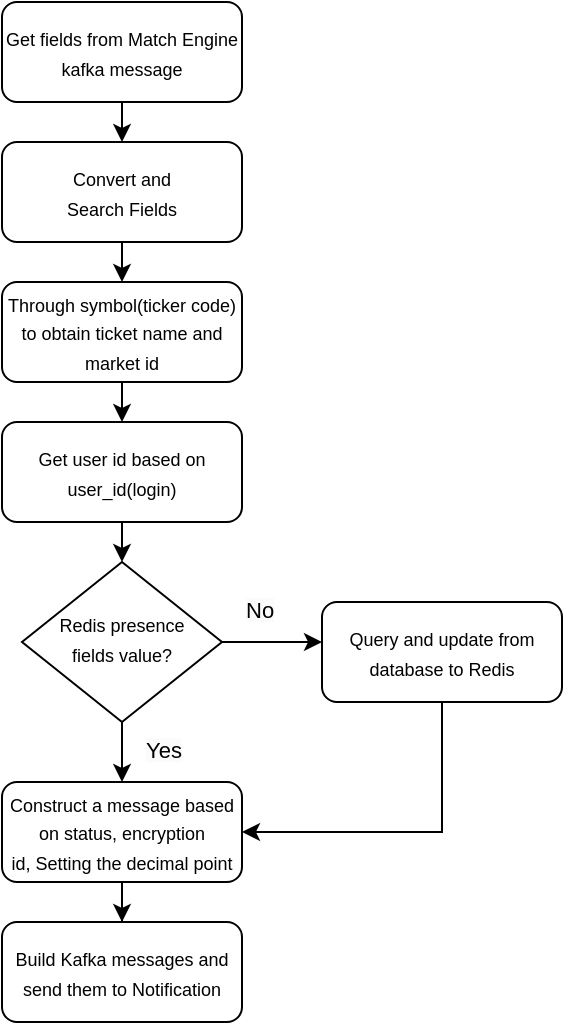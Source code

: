 <mxfile version="22.1.18" type="github">
  <diagram id="C5RBs43oDa-KdzZeNtuy" name="Page-1">
    <mxGraphModel dx="1007" dy="524" grid="0" gridSize="10" guides="1" tooltips="1" connect="1" arrows="1" fold="1" page="1" pageScale="1" pageWidth="827" pageHeight="1169" math="0" shadow="0">
      <root>
        <mxCell id="WIyWlLk6GJQsqaUBKTNV-0" />
        <mxCell id="WIyWlLk6GJQsqaUBKTNV-1" parent="WIyWlLk6GJQsqaUBKTNV-0" />
        <mxCell id="Mno20cvZ8Lr0_dbER1Oe-13" value="" style="edgeStyle=orthogonalEdgeStyle;rounded=0;orthogonalLoop=1;jettySize=auto;html=1;" parent="WIyWlLk6GJQsqaUBKTNV-1" source="WIyWlLk6GJQsqaUBKTNV-10" edge="1">
          <mxGeometry relative="1" as="geometry">
            <mxPoint x="490.0" y="380" as="targetPoint" />
          </mxGeometry>
        </mxCell>
        <mxCell id="Mno20cvZ8Lr0_dbER1Oe-53" value="" style="edgeStyle=orthogonalEdgeStyle;rounded=0;orthogonalLoop=1;jettySize=auto;html=1;" parent="WIyWlLk6GJQsqaUBKTNV-1" source="WIyWlLk6GJQsqaUBKTNV-10" target="Mno20cvZ8Lr0_dbER1Oe-18" edge="1">
          <mxGeometry relative="1" as="geometry" />
        </mxCell>
        <mxCell id="WIyWlLk6GJQsqaUBKTNV-10" value="&lt;font style=&quot;font-size: 9px;&quot;&gt;Redis presence &lt;br&gt;fields value?&lt;/font&gt;" style="rhombus;whiteSpace=wrap;html=1;shadow=0;fontFamily=Helvetica;fontSize=12;align=center;strokeWidth=1;spacing=6;spacingTop=-4;" parent="WIyWlLk6GJQsqaUBKTNV-1" vertex="1">
          <mxGeometry x="340" y="340" width="100" height="80" as="geometry" />
        </mxCell>
        <mxCell id="Mno20cvZ8Lr0_dbER1Oe-10" value="&lt;span style=&quot;color: rgb(0, 0, 0); font-family: Helvetica; font-size: 11px; font-style: normal; font-variant-ligatures: normal; font-variant-caps: normal; font-weight: 400; letter-spacing: normal; orphans: 2; text-align: center; text-indent: 0px; text-transform: none; widows: 2; word-spacing: 0px; -webkit-text-stroke-width: 0px; background-color: rgb(251, 251, 251); text-decoration-thickness: initial; text-decoration-style: initial; text-decoration-color: initial; float: none; display: inline !important;&quot;&gt;Yes&lt;/span&gt;" style="text;whiteSpace=wrap;html=1;" parent="WIyWlLk6GJQsqaUBKTNV-1" vertex="1">
          <mxGeometry x="400" y="420" width="30" height="20" as="geometry" />
        </mxCell>
        <mxCell id="Mno20cvZ8Lr0_dbER1Oe-15" value="&lt;span style=&quot;color: rgb(0, 0, 0); font-family: Helvetica; font-size: 11px; font-style: normal; font-variant-ligatures: normal; font-variant-caps: normal; font-weight: 400; letter-spacing: normal; orphans: 2; text-align: center; text-indent: 0px; text-transform: none; widows: 2; word-spacing: 0px; -webkit-text-stroke-width: 0px; background-color: rgb(251, 251, 251); text-decoration-thickness: initial; text-decoration-style: initial; text-decoration-color: initial; float: none; display: inline !important;&quot;&gt;No&lt;/span&gt;" style="text;whiteSpace=wrap;html=1;" parent="WIyWlLk6GJQsqaUBKTNV-1" vertex="1">
          <mxGeometry x="450" y="350" width="30" height="30" as="geometry" />
        </mxCell>
        <mxCell id="Mno20cvZ8Lr0_dbER1Oe-56" value="" style="edgeStyle=orthogonalEdgeStyle;rounded=0;orthogonalLoop=1;jettySize=auto;html=1;" parent="WIyWlLk6GJQsqaUBKTNV-1" source="Mno20cvZ8Lr0_dbER1Oe-18" target="Mno20cvZ8Lr0_dbER1Oe-55" edge="1">
          <mxGeometry relative="1" as="geometry" />
        </mxCell>
        <mxCell id="Mno20cvZ8Lr0_dbER1Oe-18" value="&lt;font style=&quot;font-size: 9px;&quot;&gt;Construct a message based on status, encryption id,&amp;nbsp;Setting the decimal point&lt;/font&gt;" style="rounded=1;whiteSpace=wrap;html=1;fontSize=12;glass=0;strokeWidth=1;shadow=0;" parent="WIyWlLk6GJQsqaUBKTNV-1" vertex="1">
          <mxGeometry x="330" y="450" width="120" height="50" as="geometry" />
        </mxCell>
        <mxCell id="Mno20cvZ8Lr0_dbER1Oe-38" value="&lt;font style=&quot;font-size: 9px;&quot;&gt;Get fields from Match Engine kafka message&lt;/font&gt;" style="rounded=1;whiteSpace=wrap;html=1;fontSize=12;glass=0;strokeWidth=1;shadow=0;" parent="WIyWlLk6GJQsqaUBKTNV-1" vertex="1">
          <mxGeometry x="330" y="60" width="120" height="50" as="geometry" />
        </mxCell>
        <mxCell id="Mno20cvZ8Lr0_dbER1Oe-39" value="&lt;font style=&quot;font-size: 9px;&quot;&gt;Convert and&lt;br style=&quot;border-color: var(--border-color);&quot;&gt;Search Fields&lt;/font&gt;" style="rounded=1;whiteSpace=wrap;html=1;fontSize=12;glass=0;strokeWidth=1;shadow=0;" parent="WIyWlLk6GJQsqaUBKTNV-1" vertex="1">
          <mxGeometry x="330" y="130" width="120" height="50" as="geometry" />
        </mxCell>
        <mxCell id="Mno20cvZ8Lr0_dbER1Oe-40" value="&lt;font style=&quot;font-size: 9px;&quot;&gt;Through symbol(ticker code) to obtain ticket name and market id&lt;/font&gt;" style="rounded=1;whiteSpace=wrap;html=1;fontSize=12;glass=0;strokeWidth=1;shadow=0;" parent="WIyWlLk6GJQsqaUBKTNV-1" vertex="1">
          <mxGeometry x="330" y="200" width="120" height="50" as="geometry" />
        </mxCell>
        <mxCell id="Mno20cvZ8Lr0_dbER1Oe-44" value="&lt;font style=&quot;font-size: 9px;&quot;&gt;Get user id based on user_id(login)&lt;/font&gt;" style="rounded=1;whiteSpace=wrap;html=1;fontSize=12;glass=0;strokeWidth=1;shadow=0;" parent="WIyWlLk6GJQsqaUBKTNV-1" vertex="1">
          <mxGeometry x="330" y="270" width="120" height="50" as="geometry" />
        </mxCell>
        <mxCell id="Mno20cvZ8Lr0_dbER1Oe-46" value="" style="endArrow=classic;html=1;rounded=0;exitX=0.5;exitY=1;exitDx=0;exitDy=0;" parent="WIyWlLk6GJQsqaUBKTNV-1" source="Mno20cvZ8Lr0_dbER1Oe-38" target="Mno20cvZ8Lr0_dbER1Oe-39" edge="1">
          <mxGeometry width="50" height="50" relative="1" as="geometry">
            <mxPoint x="410" y="320" as="sourcePoint" />
            <mxPoint x="460" y="270" as="targetPoint" />
          </mxGeometry>
        </mxCell>
        <mxCell id="Mno20cvZ8Lr0_dbER1Oe-48" value="" style="endArrow=classic;html=1;rounded=0;exitX=0.5;exitY=1;exitDx=0;exitDy=0;" parent="WIyWlLk6GJQsqaUBKTNV-1" source="Mno20cvZ8Lr0_dbER1Oe-39" target="Mno20cvZ8Lr0_dbER1Oe-40" edge="1">
          <mxGeometry width="50" height="50" relative="1" as="geometry">
            <mxPoint x="410" y="320" as="sourcePoint" />
            <mxPoint x="460" y="270" as="targetPoint" />
          </mxGeometry>
        </mxCell>
        <mxCell id="Mno20cvZ8Lr0_dbER1Oe-49" value="" style="endArrow=classic;html=1;rounded=0;exitX=0.5;exitY=1;exitDx=0;exitDy=0;entryX=0.5;entryY=0;entryDx=0;entryDy=0;" parent="WIyWlLk6GJQsqaUBKTNV-1" source="Mno20cvZ8Lr0_dbER1Oe-40" target="Mno20cvZ8Lr0_dbER1Oe-44" edge="1">
          <mxGeometry width="50" height="50" relative="1" as="geometry">
            <mxPoint x="410" y="320" as="sourcePoint" />
            <mxPoint x="460" y="270" as="targetPoint" />
          </mxGeometry>
        </mxCell>
        <mxCell id="Mno20cvZ8Lr0_dbER1Oe-51" value="" style="endArrow=classic;html=1;rounded=0;exitX=0.5;exitY=1;exitDx=0;exitDy=0;" parent="WIyWlLk6GJQsqaUBKTNV-1" source="Mno20cvZ8Lr0_dbER1Oe-44" target="WIyWlLk6GJQsqaUBKTNV-10" edge="1">
          <mxGeometry width="50" height="50" relative="1" as="geometry">
            <mxPoint x="410" y="350" as="sourcePoint" />
            <mxPoint x="460" y="300" as="targetPoint" />
          </mxGeometry>
        </mxCell>
        <mxCell id="Mno20cvZ8Lr0_dbER1Oe-52" value="&lt;font style=&quot;font-size: 9px;&quot;&gt;Query and update from database to Redis&lt;/font&gt;" style="rounded=1;whiteSpace=wrap;html=1;fontSize=12;glass=0;strokeWidth=1;shadow=0;" parent="WIyWlLk6GJQsqaUBKTNV-1" vertex="1">
          <mxGeometry x="490" y="360" width="120" height="50" as="geometry" />
        </mxCell>
        <mxCell id="Mno20cvZ8Lr0_dbER1Oe-55" value="&lt;font style=&quot;font-size: 9px;&quot;&gt;Build Kafka messages and send them to Notification&lt;/font&gt;" style="rounded=1;whiteSpace=wrap;html=1;fontSize=12;glass=0;strokeWidth=1;shadow=0;" parent="WIyWlLk6GJQsqaUBKTNV-1" vertex="1">
          <mxGeometry x="330" y="520" width="120" height="50" as="geometry" />
        </mxCell>
        <mxCell id="5GHxrD9lxQADF8mPvWP0-0" value="" style="endArrow=classic;html=1;rounded=0;exitX=0.5;exitY=1;exitDx=0;exitDy=0;entryX=1;entryY=0.5;entryDx=0;entryDy=0;" edge="1" parent="WIyWlLk6GJQsqaUBKTNV-1" source="Mno20cvZ8Lr0_dbER1Oe-52" target="Mno20cvZ8Lr0_dbER1Oe-18">
          <mxGeometry width="50" height="50" relative="1" as="geometry">
            <mxPoint x="426" y="507" as="sourcePoint" />
            <mxPoint x="450" y="480" as="targetPoint" />
            <Array as="points">
              <mxPoint x="550" y="475" />
            </Array>
          </mxGeometry>
        </mxCell>
      </root>
    </mxGraphModel>
  </diagram>
</mxfile>
